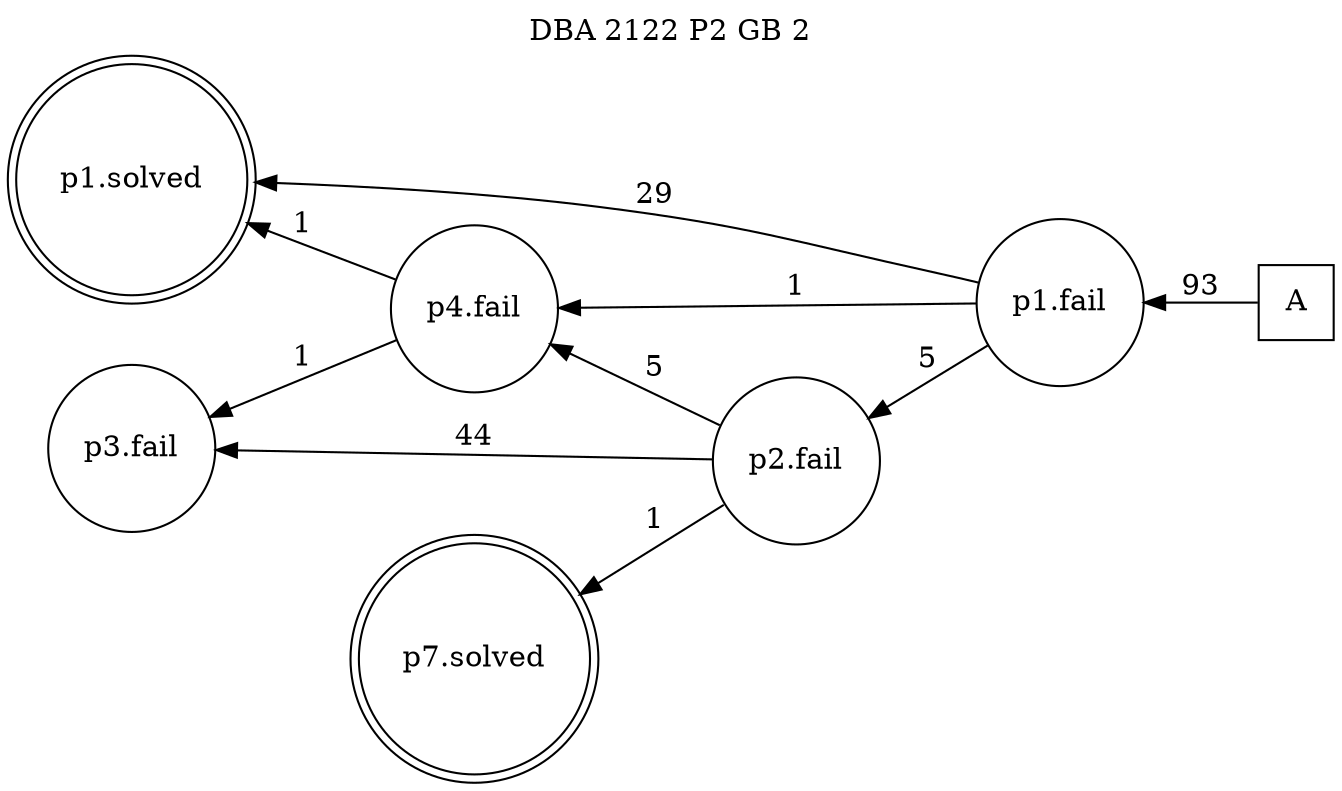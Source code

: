 digraph DBA_2122_P2_GB_2 {
labelloc="tl"
label= " DBA 2122 P2 GB 2 "
rankdir="RL";
graph [ size=" 10 , 10 !"]

"A" [shape="square" label="A"]
"p1.fail" [shape="circle" label="p1.fail"]
"p1.solved" [shape="doublecircle" label="p1.solved"]
"p2.fail" [shape="circle" label="p2.fail"]
"p3.fail" [shape="circle" label="p3.fail"]
"p4.fail" [shape="circle" label="p4.fail"]
"p7.solved" [shape="doublecircle" label="p7.solved"]
"A" -> "p1.fail" [ label=93]
"p1.fail" -> "p1.solved" [ label=29]
"p1.fail" -> "p2.fail" [ label=5]
"p1.fail" -> "p4.fail" [ label=1]
"p2.fail" -> "p3.fail" [ label=44]
"p2.fail" -> "p4.fail" [ label=5]
"p2.fail" -> "p7.solved" [ label=1]
"p4.fail" -> "p1.solved" [ label=1]
"p4.fail" -> "p3.fail" [ label=1]
}

